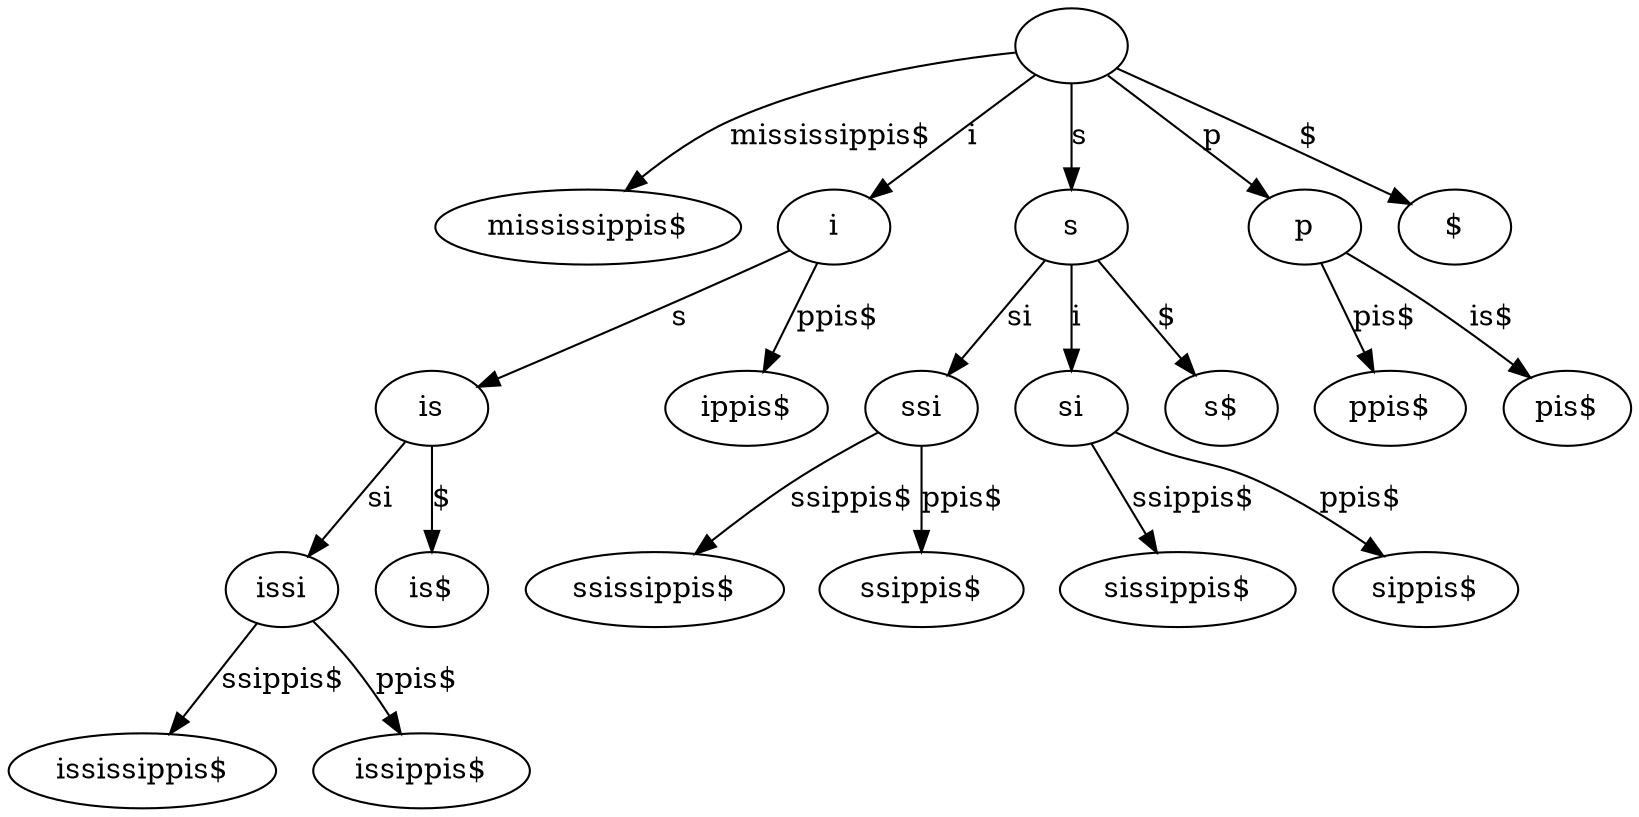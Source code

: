 // Suffix tree
digraph {
	"|" [label=""]
	"mississippis$|mississippis$" [label="mississippis$"]
	"|" -> "mississippis$|mississippis$" [label="mississippis$"]
	"i|i" [label=i]
	"s|is" [label=is]
	"si|issi" [label=issi]
	"ssippis$|ississippis$" [label="ississippis$"]
	"si|issi" -> "ssippis$|ississippis$" [label="ssippis$"]
	"ppis$|issippis$" [label="issippis$"]
	"si|issi" -> "ppis$|issippis$" [label="ppis$"]
	"s|is" -> "si|issi" [label=si]
	"$|is$" [label="is$"]
	"s|is" -> "$|is$" [label="$"]
	"i|i" -> "s|is" [label=s]
	"ppis$|ippis$" [label="ippis$"]
	"i|i" -> "ppis$|ippis$" [label="ppis$"]
	"|" -> "i|i" [label=i]
	"s|s" [label=s]
	"si|ssi" [label=ssi]
	"ssippis$|ssissippis$" [label="ssissippis$"]
	"si|ssi" -> "ssippis$|ssissippis$" [label="ssippis$"]
	"ppis$|ssippis$" [label="ssippis$"]
	"si|ssi" -> "ppis$|ssippis$" [label="ppis$"]
	"s|s" -> "si|ssi" [label=si]
	"i|si" [label=si]
	"ssippis$|sissippis$" [label="sissippis$"]
	"i|si" -> "ssippis$|sissippis$" [label="ssippis$"]
	"ppis$|sippis$" [label="sippis$"]
	"i|si" -> "ppis$|sippis$" [label="ppis$"]
	"s|s" -> "i|si" [label=i]
	"$|s$" [label="s$"]
	"s|s" -> "$|s$" [label="$"]
	"|" -> "s|s" [label=s]
	"p|p" [label=p]
	"pis$|ppis$" [label="ppis$"]
	"p|p" -> "pis$|ppis$" [label="pis$"]
	"is$|pis$" [label="pis$"]
	"p|p" -> "is$|pis$" [label="is$"]
	"|" -> "p|p" [label=p]
	"$|$" [label="$"]
	"|" -> "$|$" [label="$"]
}
